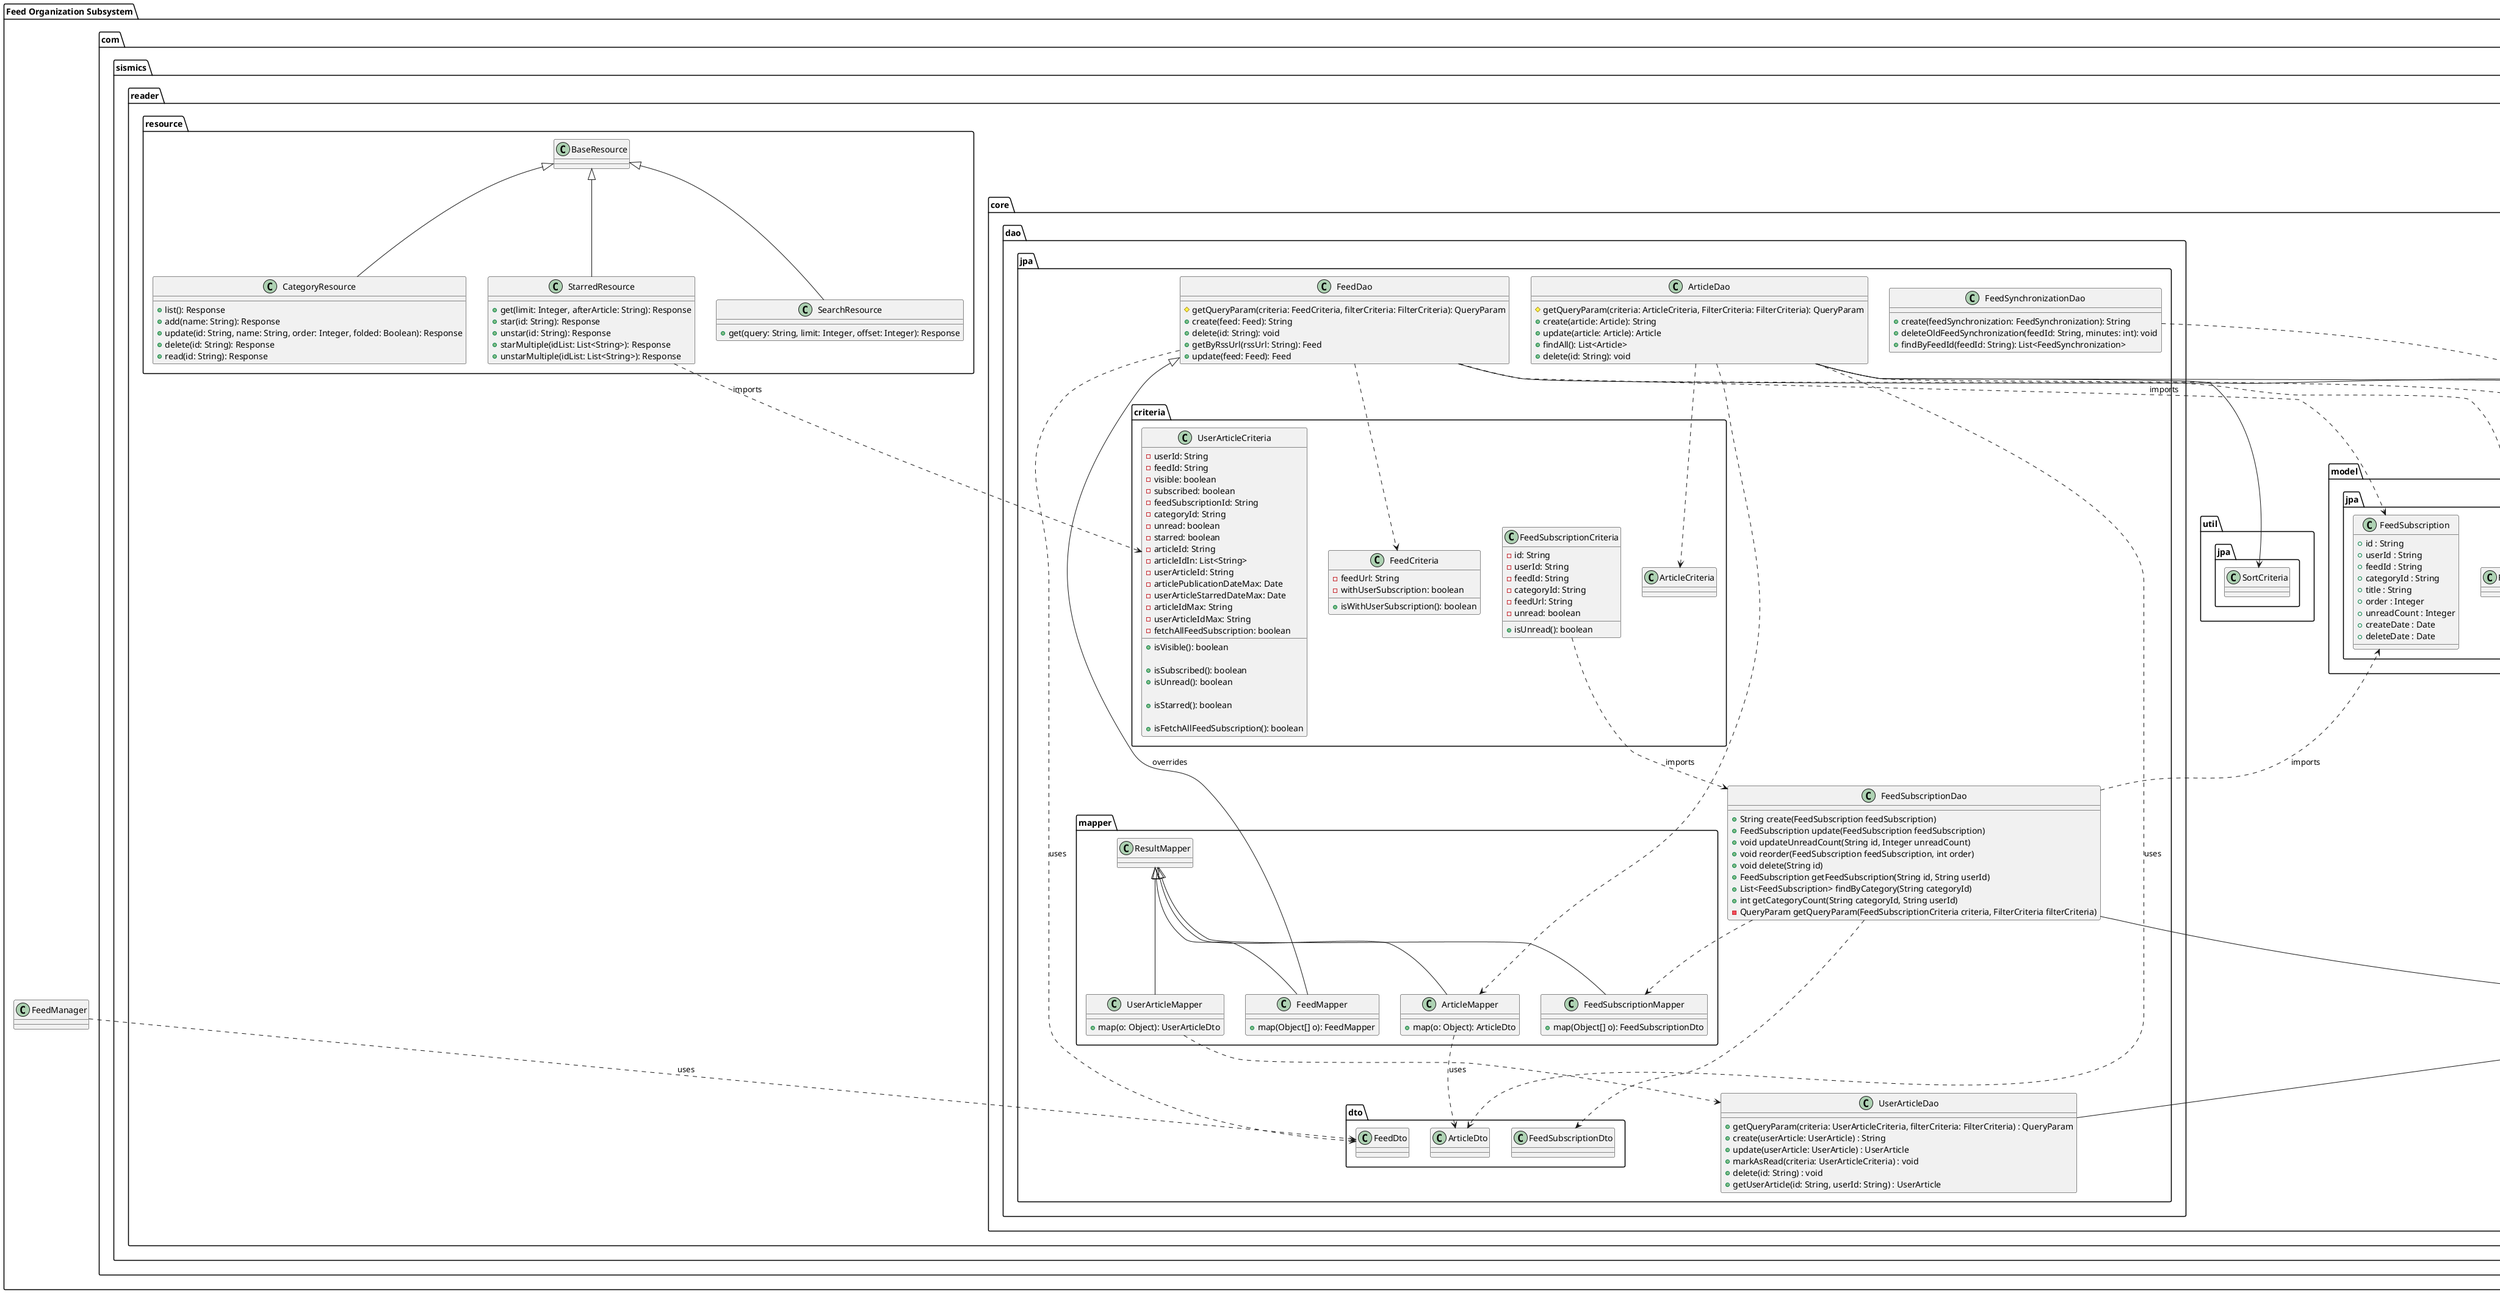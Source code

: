 @startuml Feed_Organization_System

package "Feed Organization Subsystem" {

    package com.sismics.util.jpa{
        abstract class BaseDao {
            
        }
    }


    package com.sismics.reader.core.dao.jpa.criteria{

        ' ArticleCriteria.java
        ' this
        ' class ArticleCriteria{
        '     - id: String
        '     - guidIn: List<String>
        '     - title: String
        '     - url: String
        '     - publicationDateMin: Date
        '     - feedId: String
        '     + getId(): String
        '     + setId(id: String): ArticleCriteria
        '     + getUrl(): String
        '     + setUrl(url: String): ArticleCriteria
        '     + getPublicationDateMin(): Date
        '     + setPublicationDateMin(publicationDateMin: Date): ArticleCriteria
        '     + getFeedId(): String
        '     + setFeedId(feedId: String): ArticleCriteria
        ' }

        ' FeedCriteria.java
        class FeedCriteria{
            - feedUrl: String
            - withUserSubscription: boolean
            + isWithUserSubscription(): boolean
        }

        'FeedSubscriptionCriteria.java
        class FeedSubscriptionCriteria{
            - id: String
            - userId: String
            - feedId: String
            - categoryId: String
            - feedUrl: String
            - unread: boolean
            + isUnread(): boolean
        }

        'UserArticleCriteria.java

        class UserArticleCriteria {
            - userId: String
            - feedId: String
            - visible: boolean
            - subscribed: boolean
            - feedSubscriptionId: String
            - categoryId: String
            - unread: boolean
            - starred: boolean
            - articleId: String
            - articleIdIn: List<String>
            - userArticleId: String
            - articlePublicationDateMax: Date
            - userArticleStarredDateMax: Date
            - articleIdMax: String
            - userArticleIdMax: String
            - fetchAllFeedSubscription: boolean

           
            + isVisible(): boolean
           
            + isSubscribed(): boolean
           

            + isUnread(): boolean
            
            + isStarred(): boolean
            
            + isFetchAllFeedSubscription(): boolean
        }

    }

    package com.sismics.reader.core.dao.jpa.mapper{
        ' ArticleMapper.java
        class ArticleMapper extends ResultMapper{
            + map(o: Object): ArticleDto
        }

        ' UserArticleMapper.java
        class UserArticleMapper extends ResultMapper{
            +map(o: Object): UserArticleDto
        }

        class FeedSubscriptionMapper extends ResultMapper{
            +map(Object[] o): FeedSubscriptionDto
        }

        class FeedMapper extends ResultMapper{
            +map(Object[] o): FeedMapper
        }

    }
    UserArticleMapper ..> com.sismics.reader.core.dao.jpa.UserArticleDao

    package com.sismics.reader.core.dao.jpa{
        ' ArticleDao.java
        class ArticleDao{
            # getQueryParam(criteria: ArticleCriteria, FilterCriteria: FilterCriteria): QueryParam
            + create(article: Article): String
            + update(article: Article): Article
            + findAll(): List<Article>
            + delete(id: String): void
        }

        ' FeedDao.java
        class FeedDao{
            # getQueryParam(criteria: FeedCriteria, filterCriteria: FilterCriteria): QueryParam
            + create(feed: Feed): String
            + delete(id: String): void
            + getByRssUrl(rssUrl: String): Feed
            + update(feed: Feed): Feed
        }

        class FeedSubscriptionDao {
            +String create(FeedSubscription feedSubscription)
            +FeedSubscription update(FeedSubscription feedSubscription)
            +void updateUnreadCount(String id, Integer unreadCount)
            +void reorder(FeedSubscription feedSubscription, int order)
            +void delete(String id)
            +FeedSubscription getFeedSubscription(String id, String userId)
            +List<FeedSubscription> findByCategory(String categoryId)
            +int getCategoryCount(String categoryId, String userId)
            -QueryParam getQueryParam(FeedSubscriptionCriteria criteria, FilterCriteria filterCriteria)
        }

        class UserArticleDao {
            +getQueryParam(criteria: UserArticleCriteria, filterCriteria: FilterCriteria) : QueryParam
            +create(userArticle: UserArticle) : String
            +update(userArticle: UserArticle) : UserArticle
            +markAsRead(criteria: UserArticleCriteria) : void
            +delete(id: String) : void
            +getUserArticle(id: String, userId: String) : UserArticle
        }
    }

    ' package "core.service" {
    '     class IndexingService {
    '         - directory: Directory
    '         - directoryReader: DirectoryReader
    '         - luceneStorageConfig: String
    '         + startUp(): void
    '         + shutDown(): void
    '         + searchArticles(userId: String, searchQuery: String, offset: Integer, limit: Integer): PaginatedList<UserArticleDto>
    '         + rebuildIndex(): void
    '         + getDirectory(): Directory
    '         + getDirectoryReader(): DirectoryReader
    '     }
    ' }
    package com.sismics.reader.core.dao.jpa {

        ' class JobDao {
        '     + create(job: Job): String
        '     + getActiveJob(id: String): Job
        '     + delete(id: String): void
        '     + update(job: Job): Job
        '     # getQueryParam(criteria: JobCriteria, filterCriteria: FilterCriteria): QueryParam
        ' }

        ' class JobEventDao {
        '     + create(jobEvent: JobEvent): String
        '     + delete(id: String): void
        '     # getQueryParam(criteria: JobEventCriteria, filterCriteria: FilterCriteria): QueryParam
        ' }
        ' class RoleBaseFunctionDao {
        '     +findByRoleId(String roleId) : List<String>
        ' }
        ' class ArticleDao {
        '     + rebuildIndex(List<Article> articleList): void
        '     + create(List<Article> articleList): void
        '     + update(List<Article> articleList): void
        '     + delete(List<Article> articleList): void
        '     + search(PaginatedList<UserArticleDto> paginatedList, String searchQuery): Map<String, Article>
        '     - getDocumentFromArticle(Article article): Document
        ' }
        class FeedSynchronizationDao {
            + create(feedSynchronization: FeedSynchronization): String
            + deleteOldFeedSynchronization(feedId: String, minutes: int): void
            + findByFeedId(feedId: String): List<FeedSynchronization>
        }

        ' removed
        ' class LocaleDao {
        '     + getById(id: String): Locale
        '     + findAll(): List<Locale>
        ' }
        ' LocaleDao ...> Locale : uses
    }
    package "com.sismics.reader.resource" {
        class CategoryResource extends BaseResource {
            + list(): Response
            + add(name: String): Response
            + update(id: String, name: String, order: Integer, folded: Boolean): Response
            + delete(id: String): Response
            + read(id: String): Response
        }

        class StarredResource extends BaseResource {
            + get(limit: Integer, afterArticle: String): Response
            + star(id: String): Response
            + unstar(id: String): Response
            + starMultiple(idList: List<String>): Response
            + unstarMultiple(idList: List<String>): Response
        }

        class SearchResource extends BaseResource {
            + get(query: String, limit: Integer, offset: Integer): Response
        }

        ' class JobResource extends BaseResource {
        '     + delete(id: String): Response
        ' }
    }
    package com.sismics.reader.core.model.jpa{

        class FeedSubscription {
            +id : String
            +userId : String
            +feedId : String
            +categoryId : String
            +title : String
            +order : Integer
            +unreadCount : Integer
            +createDate : Date
            +deleteDate : Date
        }
    }

    ' package "core.util" {
    '     class LuceneUtil {
    '         + optimize(directory: Directory): void
    '         + buildIndex(directory: Directory): void
    '     }
    ' }

    FeedDao -up-|> com.sismics.util.jpa.BaseDao
    ArticleDao -up-|> com.sismics.util.jpa.BaseDao
    ' JobDao -up-|> com.sismics.util.jpa.BaseDao
    ' BaseDao -up-|> com.sismics.reader.core.dao.jpa.JobEventDao

    ' JobDao ..> com.sismics.reader.core.dao.jpa.dto.JobDto : uses
    ' JobDao ..> com.sismics.reader.core.dao.jpa.criteria.JobCriteria
    ' JobDao ..> com.sismics.reader.core.dao.jpa.mapper.JobMapper
    ' JobDao .up.> com.sismics.reader.core.jpajpa.Job
    ' JobDao --> com.sismics.reader.core.util.jpa.SortCriteria
    ' JobDao --> com.sismics.util.jpa.filter.FilterCriteria
    ' JobDao --> com.sismics.util.jpa.QueryParam
    

    ' JobEventDao ..> com.sismics.reader.core.dao.jpa.criteria.JobEventCriteria
    ' JobEventDao .up.> com.sismics.reader.core.model.jpa.JobEvent
    ' JobEventDao ..> com.sismics.reader.core.dao.jpa.dto.JobEventDto : uses
    ' JobEventDao ..> com.sismics.reader.core.dao.jpa.mapper.JobEventMapper 
    ' JobEventDao --> com.sismics.reader.core.util.jpa.SortCriteria
    ' JobEventDao --> com.sismics.util.jpa.filter.FilterCriteria 
    
    ArticleDao ..> com.sismics.reader.core.dao.jpa.criteria.ArticleCriteria
    ArticleDao ..> com.sismics.reader.core.dao.jpa.dto.ArticleDto : uses
    ArticleDao ..> com.sismics.reader.core.dao.jpa.mapper.ArticleMapper
    ArticleDao .up.> com.sismics.reader.core.model.jpa.Article
    ArticleDao --> com.sismics.reader.core.util.jpa.SortCriteria

    FeedDao ..> com.sismics.reader.core.dao.jpa.criteria.FeedCriteria
    FeedDao ..> com.sismics.reader.core.dao.jpa.dto.FeedDto : uses
    FeedDao <|-- com.sismics.reader.core.dao.jpa.mapper.FeedMapper : overrides
    FeedDao ..> com.sismics.reader.core.model.jpa.Feed
    FeedDao ..> com.sismics.reader.core.model.jpa.FeedSubscription : imports
    ' UserArticleCriteria ..> com.sismics.reader.core.dao.jpa.UserArticleDao: imports  this
    FeedSynchronizationDao ..> com.sismics.reader.core.model.jpa.FeedSynchronization
    ArticleMapper ..> com.sismics.reader.core.dao.jpa.dto.ArticleDto : uses
    FeedManager ..> com.sismics.reader.core.dao.jpa.dto.FeedDto : uses

    StarredResource ..> com.sismics.reader.core.dao.jpa.criteria.UserArticleCriteria : imports
    com.sismics.reader.core.dao.jpa.criteria.FeedSubscriptionCriteria ..> FeedSubscriptionDao: imports

    FeedSubscriptionDao ..> com.sismics.reader.core.dao.jpa.dto.FeedSubscriptionDto
    FeedSubscriptionDao ..> com.sismics.reader.core.dao.jpa.mapper.FeedSubscriptionMapper
    FeedSubscriptionDao --|> com.sismics.util.jpa.BaseDao
    FeedSubscriptionDao ..> com.sismics.reader.core.model.jpa.FeedSubscription : imports
    UserArticleDao --|> com.sismics.util.jpa.BaseDao

}

@enduml